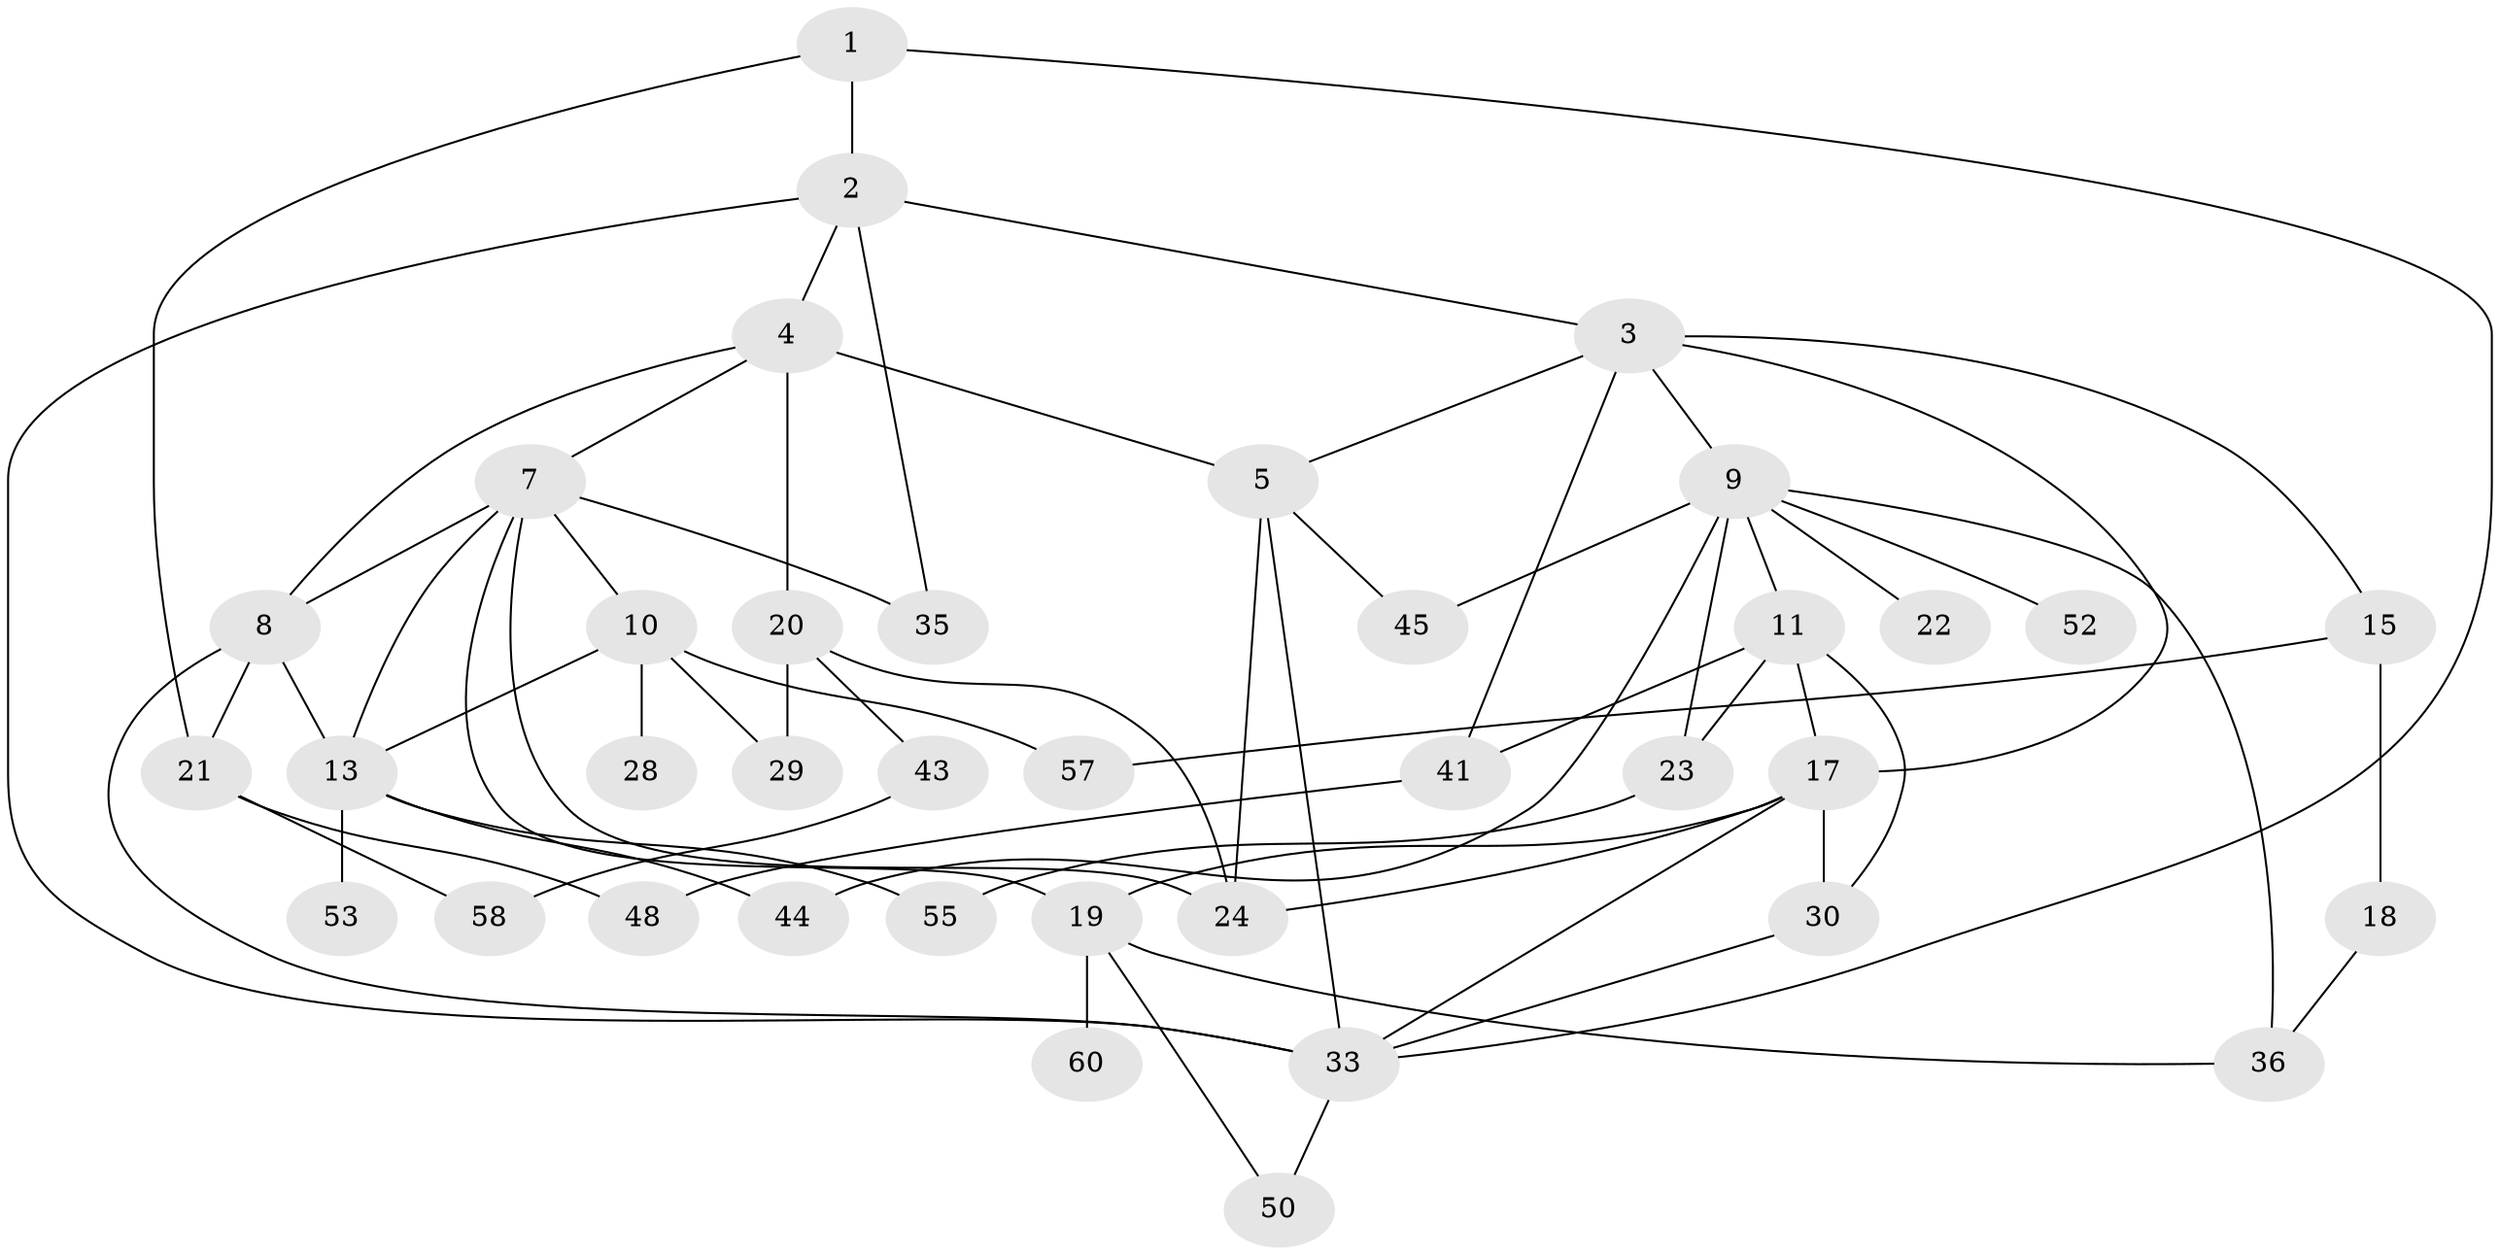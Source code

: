 // original degree distribution, {3: 0.28125, 5: 0.125, 4: 0.125, 7: 0.015625, 2: 0.296875, 1: 0.140625, 6: 0.015625}
// Generated by graph-tools (version 1.1) at 2025/10/02/27/25 16:10:53]
// undirected, 38 vertices, 66 edges
graph export_dot {
graph [start="1"]
  node [color=gray90,style=filled];
  1;
  2 [super="+25"];
  3 [super="+16"];
  4 [super="+6"];
  5 [super="+61"];
  7 [super="+12"];
  8 [super="+51"];
  9 [super="+14"];
  10 [super="+26"];
  11 [super="+54"];
  13 [super="+38"];
  15 [super="+32"];
  17 [super="+39"];
  18;
  19 [super="+42"];
  20 [super="+34"];
  21 [super="+31"];
  22;
  23 [super="+37"];
  24 [super="+27"];
  28 [super="+40"];
  29;
  30;
  33 [super="+47"];
  35 [super="+46"];
  36 [super="+49"];
  41 [super="+56"];
  43 [super="+62"];
  44 [super="+64"];
  45;
  48;
  50;
  52;
  53;
  55;
  57 [super="+63"];
  58 [super="+59"];
  60;
  1 -- 2;
  1 -- 21;
  1 -- 33;
  2 -- 3;
  2 -- 4;
  2 -- 35;
  2 -- 33;
  3 -- 5;
  3 -- 9;
  3 -- 15;
  3 -- 17;
  3 -- 41;
  4 -- 20;
  4 -- 7;
  4 -- 8;
  4 -- 5;
  5 -- 45;
  5 -- 33;
  5 -- 24 [weight=2];
  7 -- 8;
  7 -- 10;
  7 -- 19;
  7 -- 24;
  7 -- 35;
  7 -- 13;
  8 -- 33;
  8 -- 13;
  8 -- 21;
  9 -- 11;
  9 -- 52;
  9 -- 22;
  9 -- 23;
  9 -- 44;
  9 -- 45;
  9 -- 36;
  10 -- 28;
  10 -- 57;
  10 -- 29;
  10 -- 13;
  11 -- 30;
  11 -- 23;
  11 -- 17;
  11 -- 41;
  13 -- 53;
  13 -- 55;
  13 -- 44;
  15 -- 18;
  15 -- 57;
  17 -- 33;
  17 -- 19;
  17 -- 24;
  17 -- 30;
  18 -- 36;
  19 -- 50;
  19 -- 36;
  19 -- 60;
  20 -- 43;
  20 -- 29;
  20 -- 24;
  21 -- 58;
  21 -- 48;
  23 -- 55;
  30 -- 33;
  33 -- 50;
  41 -- 48;
  43 -- 58;
}
